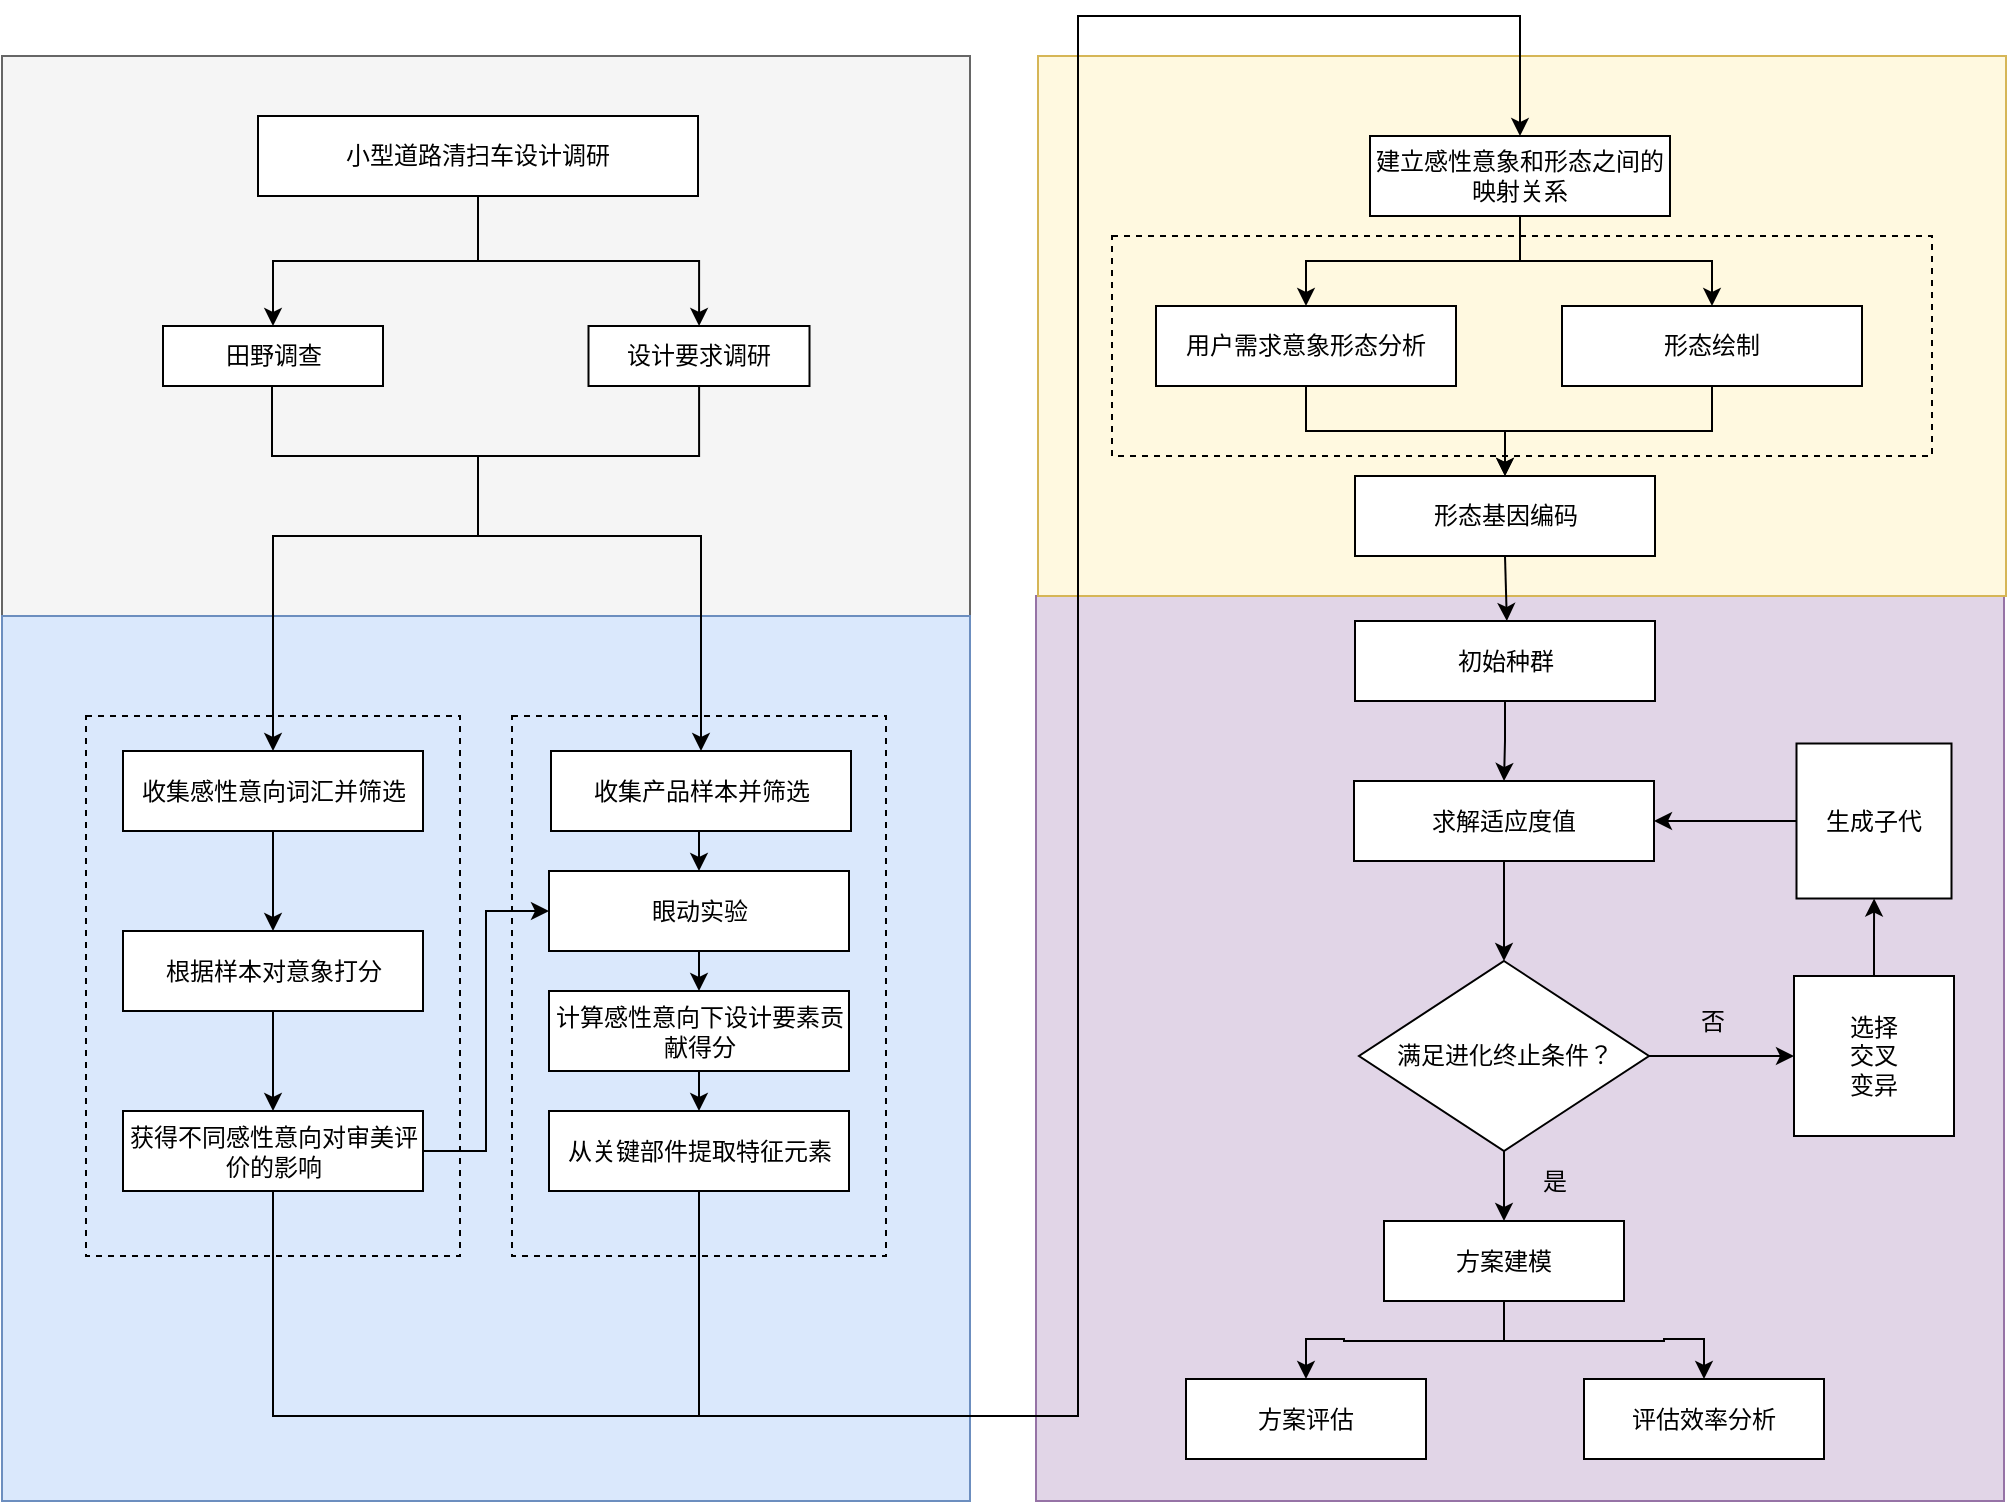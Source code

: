<mxfile version="17.4.5" type="github">
  <diagram id="Cq71dIn0JD1J3Re9PuSb" name="Page-1">
    <mxGraphModel dx="716" dy="370" grid="1" gridSize="10" guides="1" tooltips="1" connect="1" arrows="1" fold="1" page="1" pageScale="1" pageWidth="827" pageHeight="1169" math="0" shadow="0">
      <root>
        <mxCell id="0" />
        <mxCell id="1" parent="0" />
        <mxCell id="_EMdgMbQJmPedWMtAMaf-27" value="" style="rounded=0;whiteSpace=wrap;html=1;fillColor=#f5f5f5;strokeColor=#666666;fontColor=#333333;" parent="1" vertex="1">
          <mxGeometry x="172" y="160" width="484" height="280" as="geometry" />
        </mxCell>
        <mxCell id="_EMdgMbQJmPedWMtAMaf-6" value="" style="rounded=0;whiteSpace=wrap;html=1;fillColor=#e1d5e7;strokeColor=#9673a6;" parent="1" vertex="1">
          <mxGeometry x="689" y="430" width="484" height="452.5" as="geometry" />
        </mxCell>
        <mxCell id="_EMdgMbQJmPedWMtAMaf-5" value="" style="rounded=0;whiteSpace=wrap;html=1;fillColor=#FFF9E0;strokeColor=#d6b656;" parent="1" vertex="1">
          <mxGeometry x="690" y="160" width="484" height="270" as="geometry" />
        </mxCell>
        <mxCell id="_EMdgMbQJmPedWMtAMaf-4" value="" style="rounded=0;whiteSpace=wrap;html=1;fillColor=#dae8fc;strokeColor=#6c8ebf;" parent="1" vertex="1">
          <mxGeometry x="172" y="440" width="484" height="442.5" as="geometry" />
        </mxCell>
        <mxCell id="Gl-4RDtrzEMA0AwHz98H-19" style="edgeStyle=orthogonalEdgeStyle;rounded=0;orthogonalLoop=1;jettySize=auto;html=1;exitX=0.5;exitY=1;exitDx=0;exitDy=0;entryX=0.5;entryY=0;entryDx=0;entryDy=0;" parent="1" source="Gl-4RDtrzEMA0AwHz98H-1" target="Gl-4RDtrzEMA0AwHz98H-3" edge="1">
          <mxGeometry relative="1" as="geometry" />
        </mxCell>
        <mxCell id="_EMdgMbQJmPedWMtAMaf-25" style="edgeStyle=orthogonalEdgeStyle;rounded=0;orthogonalLoop=1;jettySize=auto;html=1;exitX=0.5;exitY=0;exitDx=0;exitDy=0;endArrow=none;endFill=0;startArrow=classic;startFill=1;" parent="1" source="Gl-4RDtrzEMA0AwHz98H-1" edge="1">
          <mxGeometry relative="1" as="geometry">
            <mxPoint x="410" y="360" as="targetPoint" />
            <Array as="points">
              <mxPoint x="308" y="400" />
              <mxPoint x="410" y="400" />
            </Array>
          </mxGeometry>
        </mxCell>
        <mxCell id="Gl-4RDtrzEMA0AwHz98H-1" value="收集感性意向词汇并筛选" style="rounded=0;whiteSpace=wrap;html=1;" parent="1" vertex="1">
          <mxGeometry x="232.5" y="507.5" width="150" height="40" as="geometry" />
        </mxCell>
        <mxCell id="_EMdgMbQJmPedWMtAMaf-26" style="edgeStyle=orthogonalEdgeStyle;rounded=0;orthogonalLoop=1;jettySize=auto;html=1;exitX=0.5;exitY=0;exitDx=0;exitDy=0;endArrow=none;endFill=0;startArrow=classic;startFill=1;" parent="1" source="Gl-4RDtrzEMA0AwHz98H-2" edge="1">
          <mxGeometry relative="1" as="geometry">
            <mxPoint x="414" y="360" as="targetPoint" />
            <Array as="points">
              <mxPoint x="522" y="400" />
              <mxPoint x="410" y="400" />
              <mxPoint x="410" y="360" />
            </Array>
          </mxGeometry>
        </mxCell>
        <mxCell id="gRMvucZ7y_aYcQJP6feq-7" style="edgeStyle=orthogonalEdgeStyle;rounded=0;orthogonalLoop=1;jettySize=auto;html=1;exitX=0.5;exitY=1;exitDx=0;exitDy=0;entryX=0.5;entryY=0;entryDx=0;entryDy=0;" parent="1" source="Gl-4RDtrzEMA0AwHz98H-2" target="Gl-4RDtrzEMA0AwHz98H-5" edge="1">
          <mxGeometry relative="1" as="geometry" />
        </mxCell>
        <mxCell id="Gl-4RDtrzEMA0AwHz98H-2" value="收集产品样本并筛选" style="rounded=0;whiteSpace=wrap;html=1;" parent="1" vertex="1">
          <mxGeometry x="446.5" y="507.5" width="150" height="40" as="geometry" />
        </mxCell>
        <mxCell id="Gl-4RDtrzEMA0AwHz98H-20" style="edgeStyle=orthogonalEdgeStyle;rounded=0;orthogonalLoop=1;jettySize=auto;html=1;exitX=0.5;exitY=1;exitDx=0;exitDy=0;entryX=0.5;entryY=0;entryDx=0;entryDy=0;" parent="1" source="Gl-4RDtrzEMA0AwHz98H-3" target="Gl-4RDtrzEMA0AwHz98H-4" edge="1">
          <mxGeometry relative="1" as="geometry" />
        </mxCell>
        <mxCell id="Gl-4RDtrzEMA0AwHz98H-3" value="根据样本对意象打分" style="rounded=0;whiteSpace=wrap;html=1;" parent="1" vertex="1">
          <mxGeometry x="232.5" y="597.5" width="150" height="40" as="geometry" />
        </mxCell>
        <mxCell id="9wiWi8yWNXiu2XXvzr9m-1" style="edgeStyle=orthogonalEdgeStyle;rounded=0;orthogonalLoop=1;jettySize=auto;html=1;endArrow=none;endFill=0;" parent="1" source="Gl-4RDtrzEMA0AwHz98H-4" edge="1">
          <mxGeometry relative="1" as="geometry">
            <mxPoint x="520" y="840" as="targetPoint" />
            <Array as="points">
              <mxPoint x="308" y="840" />
            </Array>
          </mxGeometry>
        </mxCell>
        <mxCell id="e0j5CWgxSPZPBETjQmzm-2" style="edgeStyle=orthogonalEdgeStyle;rounded=0;orthogonalLoop=1;jettySize=auto;html=1;exitX=1;exitY=0.5;exitDx=0;exitDy=0;entryX=0;entryY=0.5;entryDx=0;entryDy=0;" parent="1" source="Gl-4RDtrzEMA0AwHz98H-4" target="Gl-4RDtrzEMA0AwHz98H-5" edge="1">
          <mxGeometry relative="1" as="geometry" />
        </mxCell>
        <mxCell id="Gl-4RDtrzEMA0AwHz98H-4" value="获得不同感性意向对审美评价的影响" style="rounded=0;whiteSpace=wrap;html=1;" parent="1" vertex="1">
          <mxGeometry x="232.5" y="687.5" width="150" height="40" as="geometry" />
        </mxCell>
        <mxCell id="gRMvucZ7y_aYcQJP6feq-8" style="edgeStyle=orthogonalEdgeStyle;rounded=0;orthogonalLoop=1;jettySize=auto;html=1;exitX=0.5;exitY=1;exitDx=0;exitDy=0;entryX=0.5;entryY=0;entryDx=0;entryDy=0;" parent="1" source="Gl-4RDtrzEMA0AwHz98H-5" target="Gl-4RDtrzEMA0AwHz98H-10" edge="1">
          <mxGeometry relative="1" as="geometry" />
        </mxCell>
        <mxCell id="Gl-4RDtrzEMA0AwHz98H-5" value="眼动实验" style="rounded=0;whiteSpace=wrap;html=1;" parent="1" vertex="1">
          <mxGeometry x="445.5" y="567.5" width="150" height="40" as="geometry" />
        </mxCell>
        <mxCell id="Gl-4RDtrzEMA0AwHz98H-46" style="edgeStyle=orthogonalEdgeStyle;rounded=0;orthogonalLoop=1;jettySize=auto;html=1;exitX=0.5;exitY=1;exitDx=0;exitDy=0;entryX=0.5;entryY=0;entryDx=0;entryDy=0;" parent="1" source="Gl-4RDtrzEMA0AwHz98H-8" target="Gl-4RDtrzEMA0AwHz98H-11" edge="1">
          <mxGeometry relative="1" as="geometry" />
        </mxCell>
        <mxCell id="Gl-4RDtrzEMA0AwHz98H-8" value="初始种群" style="rounded=0;whiteSpace=wrap;html=1;" parent="1" vertex="1">
          <mxGeometry x="848.5" y="442.5" width="150" height="40" as="geometry" />
        </mxCell>
        <mxCell id="gRMvucZ7y_aYcQJP6feq-9" style="edgeStyle=orthogonalEdgeStyle;rounded=0;orthogonalLoop=1;jettySize=auto;html=1;exitX=0.5;exitY=1;exitDx=0;exitDy=0;entryX=0.5;entryY=0;entryDx=0;entryDy=0;" parent="1" source="Gl-4RDtrzEMA0AwHz98H-10" target="Gl-4RDtrzEMA0AwHz98H-16" edge="1">
          <mxGeometry relative="1" as="geometry" />
        </mxCell>
        <mxCell id="Gl-4RDtrzEMA0AwHz98H-10" value="计算感性意向下设计要素贡献得分" style="rounded=0;whiteSpace=wrap;html=1;" parent="1" vertex="1">
          <mxGeometry x="445.5" y="627.5" width="150" height="40" as="geometry" />
        </mxCell>
        <mxCell id="Gl-4RDtrzEMA0AwHz98H-29" value="" style="edgeStyle=orthogonalEdgeStyle;rounded=0;orthogonalLoop=1;jettySize=auto;html=1;" parent="1" source="Gl-4RDtrzEMA0AwHz98H-11" target="Gl-4RDtrzEMA0AwHz98H-28" edge="1">
          <mxGeometry relative="1" as="geometry" />
        </mxCell>
        <mxCell id="Gl-4RDtrzEMA0AwHz98H-11" value="求解适应度值" style="rounded=0;whiteSpace=wrap;html=1;" parent="1" vertex="1">
          <mxGeometry x="848" y="522.5" width="150" height="40" as="geometry" />
        </mxCell>
        <mxCell id="gRMvucZ7y_aYcQJP6feq-10" style="edgeStyle=orthogonalEdgeStyle;rounded=0;orthogonalLoop=1;jettySize=auto;html=1;exitX=0.5;exitY=1;exitDx=0;exitDy=0;entryX=0.5;entryY=0;entryDx=0;entryDy=0;" parent="1" source="Gl-4RDtrzEMA0AwHz98H-16" target="gRMvucZ7y_aYcQJP6feq-1" edge="1">
          <mxGeometry relative="1" as="geometry">
            <Array as="points">
              <mxPoint x="521" y="840" />
              <mxPoint x="710" y="840" />
              <mxPoint x="710" y="140" />
              <mxPoint x="931" y="140" />
            </Array>
          </mxGeometry>
        </mxCell>
        <mxCell id="Gl-4RDtrzEMA0AwHz98H-16" value="从关键部件提取特征元素" style="rounded=0;whiteSpace=wrap;html=1;" parent="1" vertex="1">
          <mxGeometry x="445.5" y="687.5" width="150" height="40" as="geometry" />
        </mxCell>
        <mxCell id="Gl-4RDtrzEMA0AwHz98H-33" style="edgeStyle=orthogonalEdgeStyle;rounded=0;orthogonalLoop=1;jettySize=auto;html=1;exitX=0.5;exitY=1;exitDx=0;exitDy=0;" parent="1" source="Gl-4RDtrzEMA0AwHz98H-28" edge="1">
          <mxGeometry relative="1" as="geometry">
            <mxPoint x="923" y="742.5" as="targetPoint" />
          </mxGeometry>
        </mxCell>
        <mxCell id="Gl-4RDtrzEMA0AwHz98H-38" style="edgeStyle=orthogonalEdgeStyle;rounded=0;orthogonalLoop=1;jettySize=auto;html=1;exitX=1;exitY=0.5;exitDx=0;exitDy=0;" parent="1" source="Gl-4RDtrzEMA0AwHz98H-28" target="Gl-4RDtrzEMA0AwHz98H-39" edge="1">
          <mxGeometry relative="1" as="geometry">
            <mxPoint x="1048" y="660.5" as="targetPoint" />
          </mxGeometry>
        </mxCell>
        <mxCell id="Gl-4RDtrzEMA0AwHz98H-28" value="满足进化终止条件？" style="rhombus;whiteSpace=wrap;html=1;rounded=0;spacingTop=0;spacingBottom=0;spacingRight=10;spacingLeft=10;" parent="1" vertex="1">
          <mxGeometry x="850.5" y="612.5" width="145" height="95" as="geometry" />
        </mxCell>
        <mxCell id="_EMdgMbQJmPedWMtAMaf-2" style="edgeStyle=orthogonalEdgeStyle;rounded=0;orthogonalLoop=1;jettySize=auto;html=1;exitX=0.5;exitY=1;exitDx=0;exitDy=0;entryX=0.5;entryY=0;entryDx=0;entryDy=0;" parent="1" source="Gl-4RDtrzEMA0AwHz98H-34" target="_EMdgMbQJmPedWMtAMaf-1" edge="1">
          <mxGeometry relative="1" as="geometry" />
        </mxCell>
        <mxCell id="_EMdgMbQJmPedWMtAMaf-11" style="edgeStyle=orthogonalEdgeStyle;rounded=0;orthogonalLoop=1;jettySize=auto;html=1;exitX=0.5;exitY=1;exitDx=0;exitDy=0;entryX=0.5;entryY=0;entryDx=0;entryDy=0;" parent="1" source="Gl-4RDtrzEMA0AwHz98H-34" target="_EMdgMbQJmPedWMtAMaf-10" edge="1">
          <mxGeometry relative="1" as="geometry" />
        </mxCell>
        <mxCell id="Gl-4RDtrzEMA0AwHz98H-34" value="&lt;div&gt;方案建模&lt;/div&gt;" style="whiteSpace=wrap;html=1;rounded=0;spacingTop=0;spacingLeft=10;spacingBottom=0;spacingRight=10;" parent="1" vertex="1">
          <mxGeometry x="863" y="742.5" width="120" height="40" as="geometry" />
        </mxCell>
        <mxCell id="Gl-4RDtrzEMA0AwHz98H-41" value="" style="edgeStyle=orthogonalEdgeStyle;rounded=0;orthogonalLoop=1;jettySize=auto;html=1;" parent="1" source="Gl-4RDtrzEMA0AwHz98H-39" target="Gl-4RDtrzEMA0AwHz98H-40" edge="1">
          <mxGeometry relative="1" as="geometry" />
        </mxCell>
        <mxCell id="Gl-4RDtrzEMA0AwHz98H-39" value="&lt;div&gt;选择&lt;/div&gt;&lt;div&gt;交叉&lt;/div&gt;&lt;div&gt;变异&lt;br&gt;&lt;/div&gt;" style="whiteSpace=wrap;html=1;aspect=fixed;" parent="1" vertex="1">
          <mxGeometry x="1068" y="620" width="80" height="80" as="geometry" />
        </mxCell>
        <mxCell id="Gl-4RDtrzEMA0AwHz98H-42" style="edgeStyle=orthogonalEdgeStyle;rounded=0;orthogonalLoop=1;jettySize=auto;html=1;exitX=0;exitY=0.5;exitDx=0;exitDy=0;entryX=1;entryY=0.5;entryDx=0;entryDy=0;" parent="1" source="Gl-4RDtrzEMA0AwHz98H-40" target="Gl-4RDtrzEMA0AwHz98H-11" edge="1">
          <mxGeometry relative="1" as="geometry" />
        </mxCell>
        <mxCell id="Gl-4RDtrzEMA0AwHz98H-40" value="生成子代" style="whiteSpace=wrap;html=1;aspect=fixed;" parent="1" vertex="1">
          <mxGeometry x="1069.25" y="503.75" width="77.5" height="77.5" as="geometry" />
        </mxCell>
        <mxCell id="Gl-4RDtrzEMA0AwHz98H-43" value="否" style="text;html=1;align=center;verticalAlign=middle;resizable=0;points=[];autosize=1;strokeColor=none;fillColor=none;" parent="1" vertex="1">
          <mxGeometry x="1012" y="632.5" width="30" height="20" as="geometry" />
        </mxCell>
        <mxCell id="Gl-4RDtrzEMA0AwHz98H-44" value="是" style="text;html=1;align=center;verticalAlign=middle;resizable=0;points=[];autosize=1;strokeColor=none;fillColor=none;" parent="1" vertex="1">
          <mxGeometry x="933" y="712.5" width="30" height="20" as="geometry" />
        </mxCell>
        <mxCell id="_EMdgMbQJmPedWMtAMaf-1" value="&lt;div&gt;方案评估&lt;/div&gt;" style="whiteSpace=wrap;html=1;rounded=0;spacingTop=0;spacingLeft=10;spacingBottom=0;spacingRight=10;" parent="1" vertex="1">
          <mxGeometry x="764" y="821.5" width="120" height="40" as="geometry" />
        </mxCell>
        <mxCell id="_EMdgMbQJmPedWMtAMaf-20" style="edgeStyle=orthogonalEdgeStyle;rounded=0;orthogonalLoop=1;jettySize=auto;html=1;exitX=0.5;exitY=1;exitDx=0;exitDy=0;entryX=0.5;entryY=0;entryDx=0;entryDy=0;" parent="1" source="_EMdgMbQJmPedWMtAMaf-7" target="_EMdgMbQJmPedWMtAMaf-18" edge="1">
          <mxGeometry relative="1" as="geometry" />
        </mxCell>
        <mxCell id="_EMdgMbQJmPedWMtAMaf-21" style="edgeStyle=orthogonalEdgeStyle;rounded=0;orthogonalLoop=1;jettySize=auto;html=1;exitX=0.5;exitY=1;exitDx=0;exitDy=0;" parent="1" source="_EMdgMbQJmPedWMtAMaf-7" target="_EMdgMbQJmPedWMtAMaf-19" edge="1">
          <mxGeometry relative="1" as="geometry" />
        </mxCell>
        <mxCell id="_EMdgMbQJmPedWMtAMaf-7" value="小型道路清扫车设计调研" style="rounded=0;whiteSpace=wrap;html=1;" parent="1" vertex="1">
          <mxGeometry x="300" y="190" width="220" height="40" as="geometry" />
        </mxCell>
        <mxCell id="_EMdgMbQJmPedWMtAMaf-10" value="评估效率分析" style="whiteSpace=wrap;html=1;rounded=0;spacingTop=0;spacingLeft=10;spacingBottom=0;spacingRight=10;" parent="1" vertex="1">
          <mxGeometry x="963" y="821.5" width="120" height="40" as="geometry" />
        </mxCell>
        <mxCell id="_EMdgMbQJmPedWMtAMaf-18" value="田野调查" style="rounded=0;whiteSpace=wrap;html=1;" parent="1" vertex="1">
          <mxGeometry x="252.5" y="295" width="110" height="30" as="geometry" />
        </mxCell>
        <mxCell id="_EMdgMbQJmPedWMtAMaf-24" value="" style="edgeStyle=orthogonalEdgeStyle;rounded=0;orthogonalLoop=1;jettySize=auto;html=1;endArrow=none;endFill=0;" parent="1" source="_EMdgMbQJmPedWMtAMaf-19" target="_EMdgMbQJmPedWMtAMaf-18" edge="1">
          <mxGeometry relative="1" as="geometry">
            <Array as="points">
              <mxPoint x="521" y="360" />
              <mxPoint x="307" y="360" />
            </Array>
          </mxGeometry>
        </mxCell>
        <mxCell id="_EMdgMbQJmPedWMtAMaf-19" value="设计要求调研" style="rounded=0;whiteSpace=wrap;html=1;" parent="1" vertex="1">
          <mxGeometry x="465.25" y="295" width="110.5" height="30" as="geometry" />
        </mxCell>
        <mxCell id="gRMvucZ7y_aYcQJP6feq-20" style="edgeStyle=orthogonalEdgeStyle;rounded=0;orthogonalLoop=1;jettySize=auto;html=1;exitX=0.5;exitY=1;exitDx=0;exitDy=0;entryX=0.5;entryY=0;entryDx=0;entryDy=0;" parent="1" source="gRMvucZ7y_aYcQJP6feq-1" target="gRMvucZ7y_aYcQJP6feq-16" edge="1">
          <mxGeometry relative="1" as="geometry" />
        </mxCell>
        <mxCell id="gRMvucZ7y_aYcQJP6feq-21" style="edgeStyle=orthogonalEdgeStyle;rounded=0;orthogonalLoop=1;jettySize=auto;html=1;exitX=0.5;exitY=1;exitDx=0;exitDy=0;entryX=0.5;entryY=0;entryDx=0;entryDy=0;" parent="1" source="gRMvucZ7y_aYcQJP6feq-1" target="gRMvucZ7y_aYcQJP6feq-17" edge="1">
          <mxGeometry relative="1" as="geometry" />
        </mxCell>
        <mxCell id="gRMvucZ7y_aYcQJP6feq-1" value="建立感性意象和形态之间的映射关系" style="rounded=0;whiteSpace=wrap;html=1;" parent="1" vertex="1">
          <mxGeometry x="856" y="200" width="150" height="40" as="geometry" />
        </mxCell>
        <mxCell id="gRMvucZ7y_aYcQJP6feq-3" value="" style="rounded=0;whiteSpace=wrap;html=1;fillColor=none;dashed=1;" parent="1" vertex="1">
          <mxGeometry x="214" y="490" width="187" height="270" as="geometry" />
        </mxCell>
        <mxCell id="gRMvucZ7y_aYcQJP6feq-4" value="" style="rounded=0;whiteSpace=wrap;html=1;fillColor=none;dashed=1;" parent="1" vertex="1">
          <mxGeometry x="427" y="490" width="187" height="270" as="geometry" />
        </mxCell>
        <mxCell id="gRMvucZ7y_aYcQJP6feq-28" style="edgeStyle=orthogonalEdgeStyle;rounded=0;orthogonalLoop=1;jettySize=auto;html=1;exitX=0.5;exitY=1;exitDx=0;exitDy=0;" parent="1" source="gRMvucZ7y_aYcQJP6feq-12" edge="1">
          <mxGeometry relative="1" as="geometry">
            <mxPoint x="924.429" y="442.5" as="targetPoint" />
          </mxGeometry>
        </mxCell>
        <mxCell id="gRMvucZ7y_aYcQJP6feq-12" value="形态基因编码" style="rounded=0;whiteSpace=wrap;html=1;" parent="1" vertex="1">
          <mxGeometry x="848.5" y="370" width="150" height="40" as="geometry" />
        </mxCell>
        <mxCell id="gRMvucZ7y_aYcQJP6feq-26" style="edgeStyle=orthogonalEdgeStyle;rounded=0;orthogonalLoop=1;jettySize=auto;html=1;exitX=0.5;exitY=1;exitDx=0;exitDy=0;entryX=0.5;entryY=0;entryDx=0;entryDy=0;" parent="1" source="gRMvucZ7y_aYcQJP6feq-16" target="gRMvucZ7y_aYcQJP6feq-12" edge="1">
          <mxGeometry relative="1" as="geometry" />
        </mxCell>
        <mxCell id="gRMvucZ7y_aYcQJP6feq-16" value="用户需求意象形态分析" style="rounded=0;whiteSpace=wrap;html=1;" parent="1" vertex="1">
          <mxGeometry x="749" y="285" width="150" height="40" as="geometry" />
        </mxCell>
        <mxCell id="gRMvucZ7y_aYcQJP6feq-29" style="edgeStyle=orthogonalEdgeStyle;rounded=0;orthogonalLoop=1;jettySize=auto;html=1;exitX=0.5;exitY=1;exitDx=0;exitDy=0;entryX=0.5;entryY=0;entryDx=0;entryDy=0;" parent="1" source="gRMvucZ7y_aYcQJP6feq-17" target="gRMvucZ7y_aYcQJP6feq-12" edge="1">
          <mxGeometry relative="1" as="geometry" />
        </mxCell>
        <mxCell id="gRMvucZ7y_aYcQJP6feq-17" value="形态绘制" style="rounded=0;whiteSpace=wrap;html=1;" parent="1" vertex="1">
          <mxGeometry x="952" y="285" width="150" height="40" as="geometry" />
        </mxCell>
        <mxCell id="gRMvucZ7y_aYcQJP6feq-30" value="" style="rounded=0;whiteSpace=wrap;html=1;fillColor=none;dashed=1;" parent="1" vertex="1">
          <mxGeometry x="727" y="250" width="410" height="110" as="geometry" />
        </mxCell>
      </root>
    </mxGraphModel>
  </diagram>
</mxfile>
